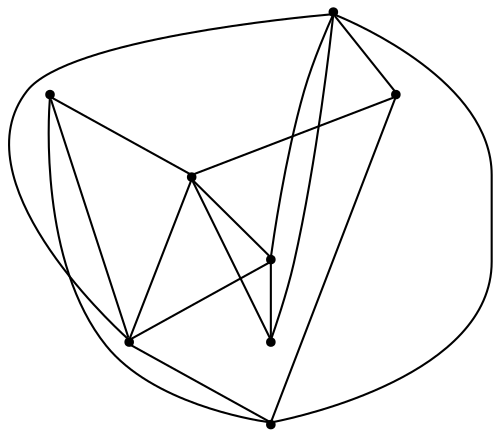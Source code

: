 graph {
  node [shape=point,comment="{\"directed\":false,\"doi\":\"10.1007/978-3-319-73915-1_1\",\"figure\":\"5 (2)\"}"]

  v0 [pos="423.1049077747416,286.1674609833948"]
  v1 [pos="423.10490777474155,511.20055230193213"]
  v2 [pos="398.42595671830554,364.79456939692807"]
  v3 [pos="373.096941267744,286.16746098339473"]
  v4 [pos="498.1168575352379,361.1784914229072"]
  v5 [pos="448.10889102824035,361.1784914229072"]
  v6 [pos="423.1049077747416,461.19319867559045"]
  v7 [pos="348.09295801424514,361.1784914229072"]

  v0 -- v1 [id="-1",pos="423.1049077747416,286.1674609833948 548.1247842994744,336.1748146097364 548.1247842994744,411.1858450492488 423.10490777474155,511.20055230193213"]
  v7 -- v6 [id="-2",pos="348.09295801424514,361.1784914229072 423.1049077747416,461.19319867559045 423.1049077747416,461.19319867559045 423.1049077747416,461.19319867559045"]
  v7 -- v2 [id="-3",pos="348.09295801424514,361.1784914229072 398.42595671830554,364.79456939692807 398.42595671830554,364.79456939692807 398.42595671830554,364.79456939692807"]
  v7 -- v3 [id="-4",pos="348.09295801424514,361.1784914229072 373.096941267744,286.16746098339473 373.096941267744,286.16746098339473 373.096941267744,286.16746098339473"]
  v2 -- v3 [id="-6",pos="398.42595671830554,364.79456939692807 373.096941267744,286.16746098339473 373.096941267744,286.16746098339473 373.096941267744,286.16746098339473"]
  v2 -- v0 [id="-7",pos="398.42595671830554,364.79456939692807 423.1049077747416,286.1674609833948 423.1049077747416,286.1674609833948 423.1049077747416,286.1674609833948"]
  v3 -- v0 [id="-8",pos="373.096941267744,286.16746098339473 423.1049077747416,286.1674609833948 423.1049077747416,286.1674609833948 423.1049077747416,286.1674609833948"]
  v1 -- v6 [id="-9",pos="423.10490777474155,511.20055230193213 423.1049077747416,461.19319867559045 423.1049077747416,461.19319867559045 423.1049077747416,461.19319867559045"]
  v6 -- v2 [id="-10",pos="423.1049077747416,461.19319867559045 398.42595671830554,364.79456939692807 398.42595671830554,364.79456939692807 398.42595671830554,364.79456939692807"]
  v6 -- v4 [id="-11",pos="423.1049077747416,461.19319867559045 498.1168575352379,361.1784914229072 498.1168575352379,361.1784914229072 498.1168575352379,361.1784914229072"]
  v6 -- v5 [id="-12",pos="423.1049077747416,461.19319867559045 448.10889102824035,361.1784914229072 448.10889102824035,361.1784914229072 448.10889102824035,361.1784914229072"]
  v0 -- v5 [id="-13",pos="423.1049077747416,286.1674609833948 448.10889102824035,361.1784914229072 448.10889102824035,361.1784914229072 448.10889102824035,361.1784914229072"]
  v3 -- v1 [id="-15",pos="373.096941267744,286.16746098339473 298.0849835586954,361.1784914229072 323.0889668121942,386.18216823607804 423.10490777474155,511.20055230193213"]
  v5 -- v4 [id="-16",pos="448.10889102824035,361.1784914229072 498.1168575352379,361.1784914229072 498.1168575352379,361.1784914229072 498.1168575352379,361.1784914229072"]
  v4 -- v0 [id="-17",pos="498.1168575352379,361.1784914229072 423.1049077747416,286.1674609833948 423.1049077747416,286.1674609833948 423.1049077747416,286.1674609833948"]
  v5 -- v2 [id="-18",pos="448.10889102824035,361.1784914229072 398.42595671830554,364.79456939692807 398.42595671830554,364.79456939692807 398.42595671830554,364.79456939692807"]
}